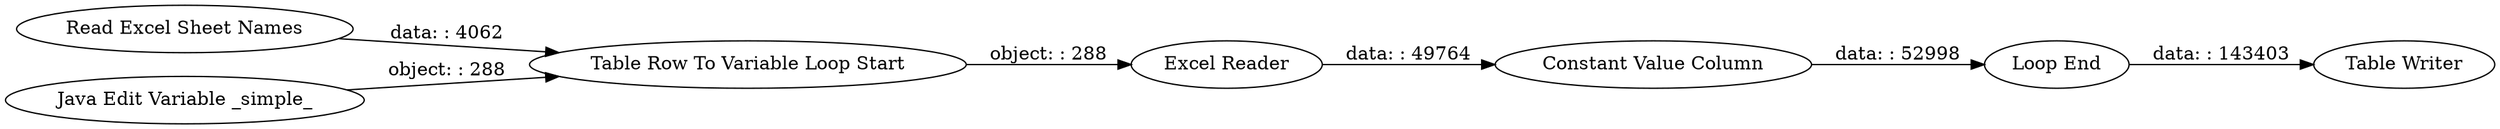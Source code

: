 digraph {
	"-785094151900315874_2" [label="Read Excel Sheet Names"]
	"-785094151900315874_16" [label="Table Writer"]
	"-785094151900315874_1" [label="Excel Reader"]
	"-785094151900315874_4" [label="Table Row To Variable Loop Start"]
	"-785094151900315874_14" [label="Loop End"]
	"-785094151900315874_15" [label="Constant Value Column"]
	"-785094151900315874_13" [label="Java Edit Variable _simple_"]
	"-785094151900315874_13" -> "-785094151900315874_4" [label="object: : 288"]
	"-785094151900315874_14" -> "-785094151900315874_16" [label="data: : 143403"]
	"-785094151900315874_2" -> "-785094151900315874_4" [label="data: : 4062"]
	"-785094151900315874_1" -> "-785094151900315874_15" [label="data: : 49764"]
	"-785094151900315874_4" -> "-785094151900315874_1" [label="object: : 288"]
	"-785094151900315874_15" -> "-785094151900315874_14" [label="data: : 52998"]
	rankdir=LR
}
